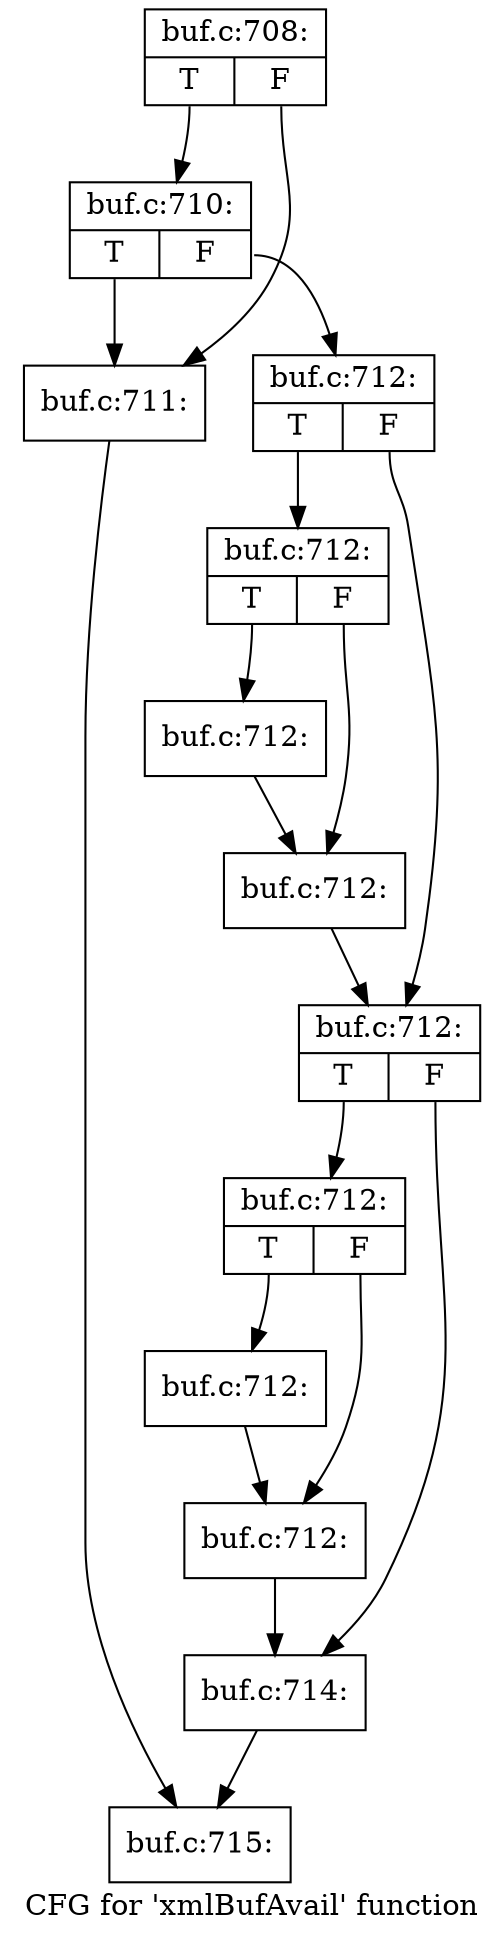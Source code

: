 digraph "CFG for 'xmlBufAvail' function" {
	label="CFG for 'xmlBufAvail' function";

	Node0x55bfbb0 [shape=record,label="{buf.c:708:|{<s0>T|<s1>F}}"];
	Node0x55bfbb0:s0 -> Node0x55bfa90;
	Node0x55bfbb0:s1 -> Node0x55bf9f0;
	Node0x55bfa90 [shape=record,label="{buf.c:710:|{<s0>T|<s1>F}}"];
	Node0x55bfa90:s0 -> Node0x55bf9f0;
	Node0x55bfa90:s1 -> Node0x55bfa40;
	Node0x55bf9f0 [shape=record,label="{buf.c:711:}"];
	Node0x55bf9f0 -> Node0x55bb190;
	Node0x55bfa40 [shape=record,label="{buf.c:712:|{<s0>T|<s1>F}}"];
	Node0x55bfa40:s0 -> Node0x55c08a0;
	Node0x55bfa40:s1 -> Node0x55c08f0;
	Node0x55c08a0 [shape=record,label="{buf.c:712:|{<s0>T|<s1>F}}"];
	Node0x55c08a0:s0 -> Node0x55c0e70;
	Node0x55c08a0:s1 -> Node0x55c0ec0;
	Node0x55c0e70 [shape=record,label="{buf.c:712:}"];
	Node0x55c0e70 -> Node0x55c0ec0;
	Node0x55c0ec0 [shape=record,label="{buf.c:712:}"];
	Node0x55c0ec0 -> Node0x55c08f0;
	Node0x55c08f0 [shape=record,label="{buf.c:712:|{<s0>T|<s1>F}}"];
	Node0x55c08f0:s0 -> Node0x55c1560;
	Node0x55c08f0:s1 -> Node0x55c15b0;
	Node0x55c1560 [shape=record,label="{buf.c:712:|{<s0>T|<s1>F}}"];
	Node0x55c1560:s0 -> Node0x55c1b30;
	Node0x55c1560:s1 -> Node0x55c1b80;
	Node0x55c1b30 [shape=record,label="{buf.c:712:}"];
	Node0x55c1b30 -> Node0x55c1b80;
	Node0x55c1b80 [shape=record,label="{buf.c:712:}"];
	Node0x55c1b80 -> Node0x55c15b0;
	Node0x55c15b0 [shape=record,label="{buf.c:714:}"];
	Node0x55c15b0 -> Node0x55bb190;
	Node0x55bb190 [shape=record,label="{buf.c:715:}"];
}
